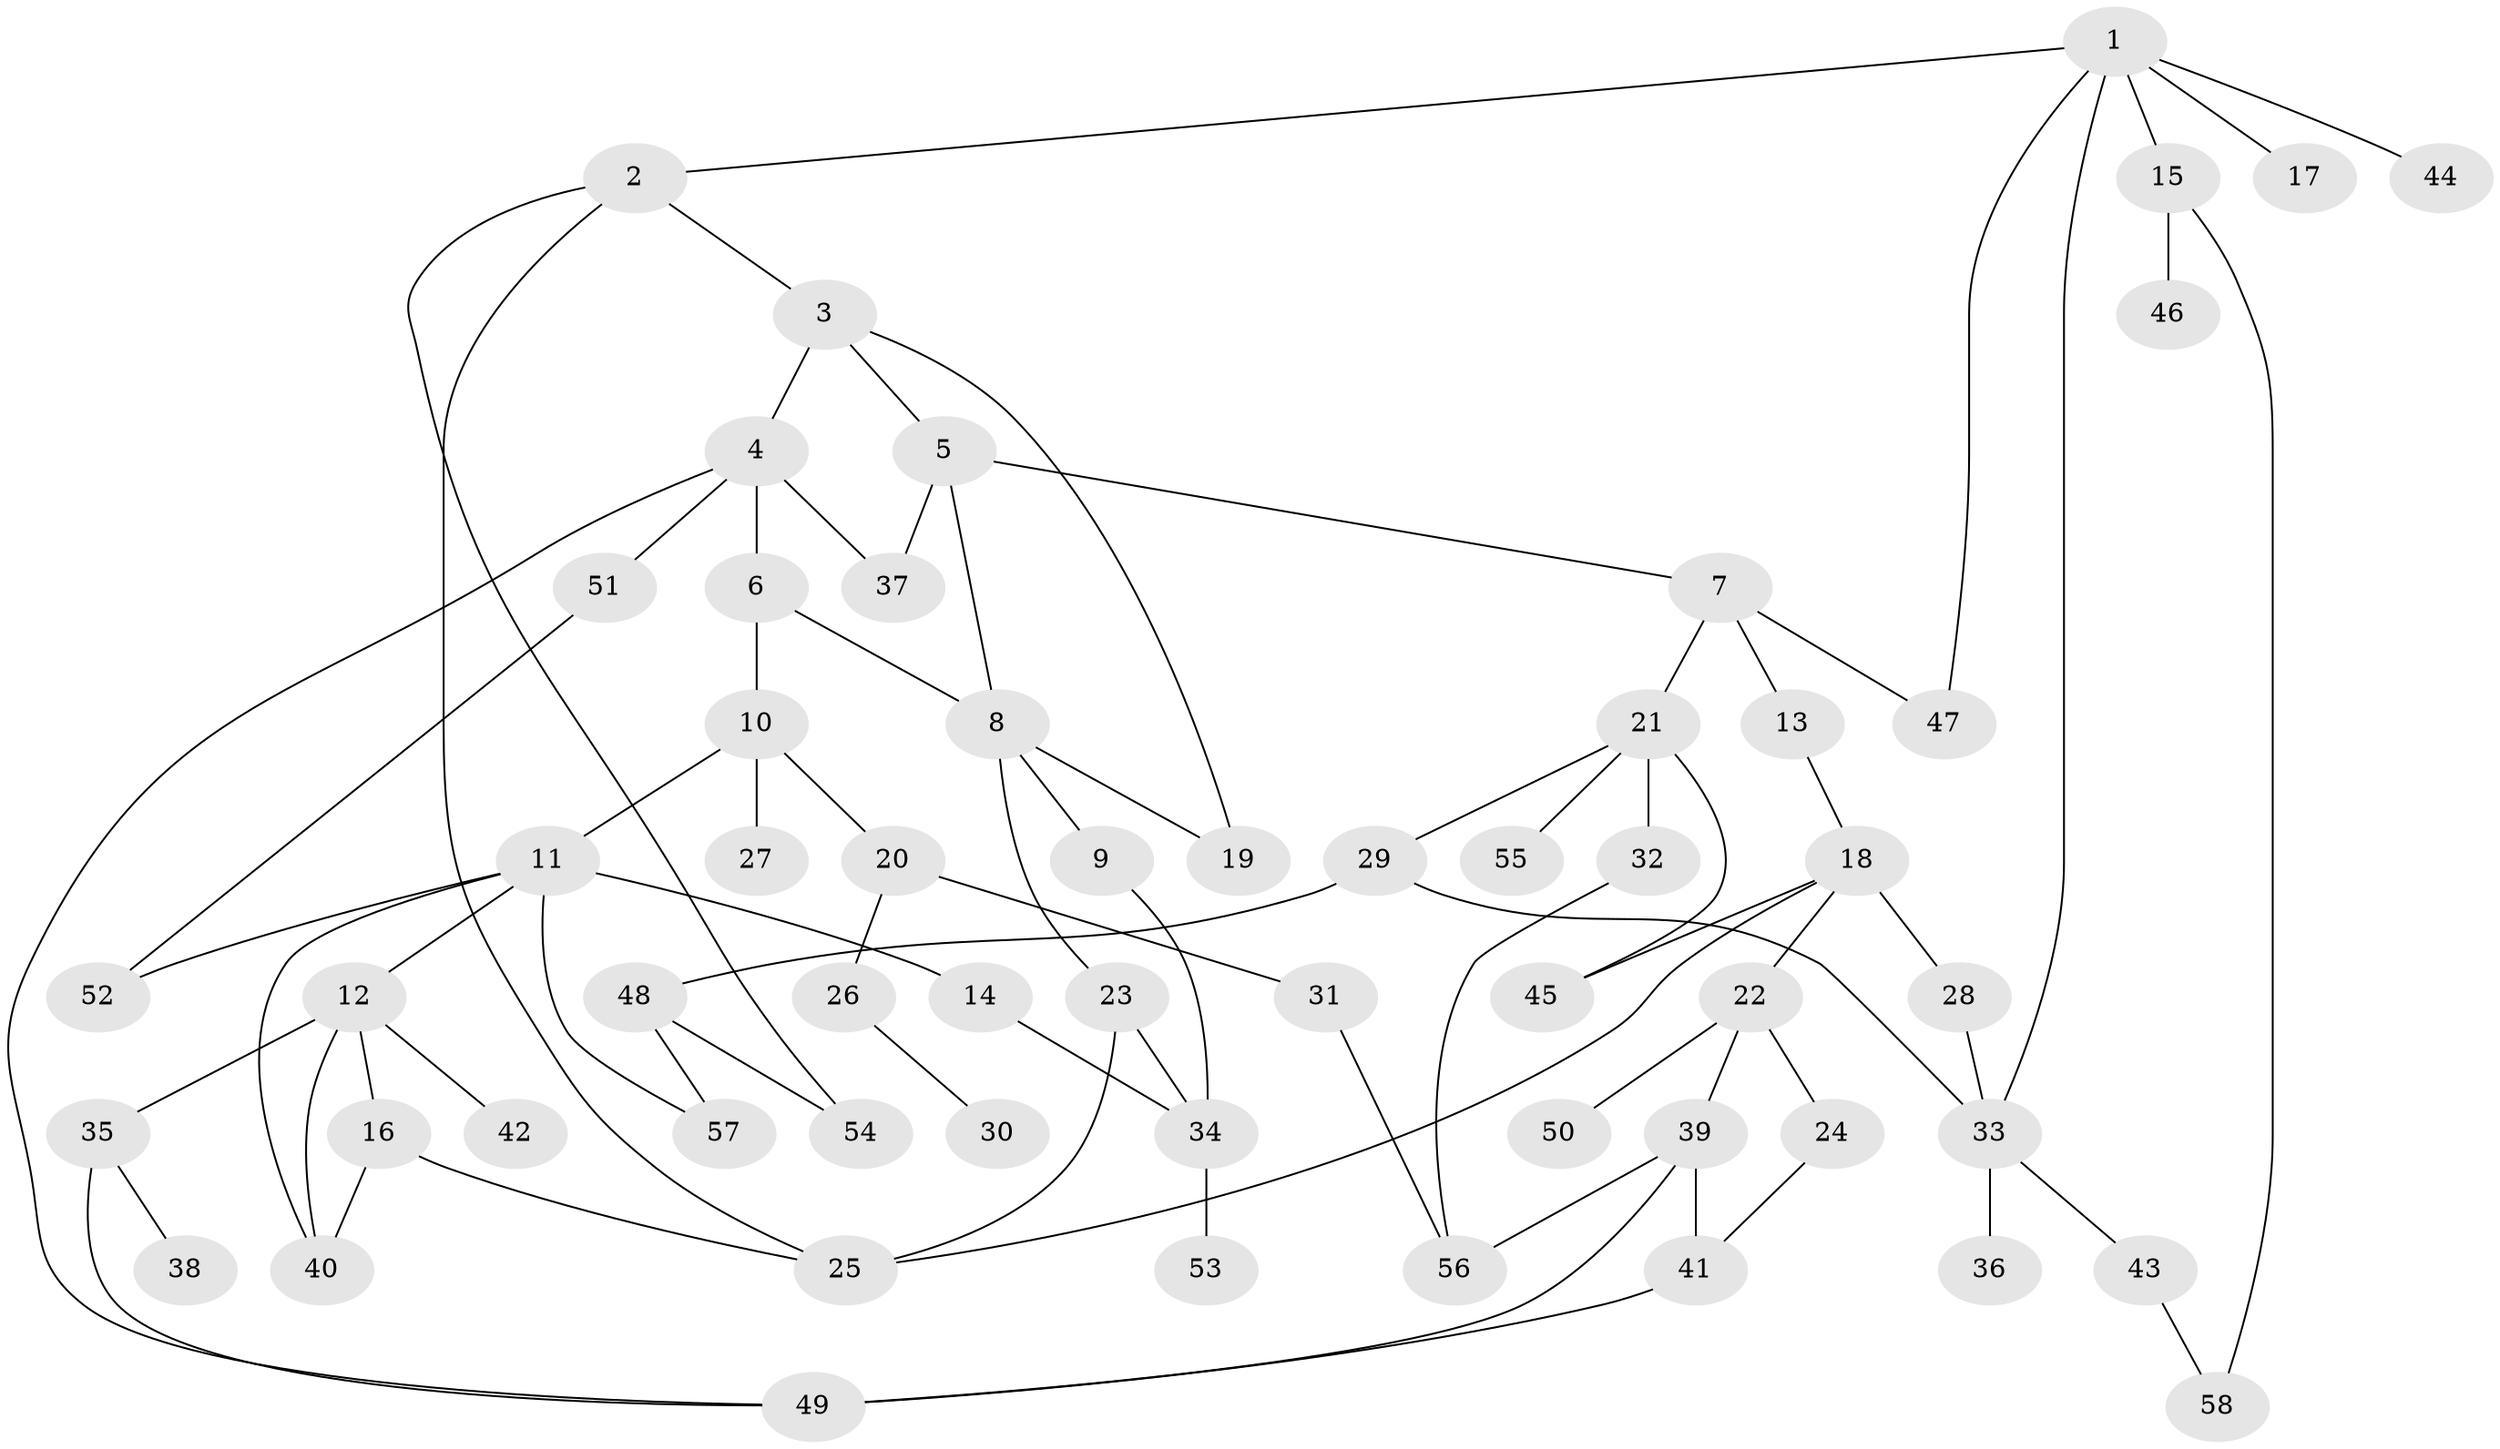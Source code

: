 // coarse degree distribution, {9: 0.027777777777777776, 6: 0.05555555555555555, 4: 0.1388888888888889, 5: 0.08333333333333333, 3: 0.3055555555555556, 2: 0.25, 1: 0.1388888888888889}
// Generated by graph-tools (version 1.1) at 2025/41/03/06/25 10:41:28]
// undirected, 58 vertices, 81 edges
graph export_dot {
graph [start="1"]
  node [color=gray90,style=filled];
  1;
  2;
  3;
  4;
  5;
  6;
  7;
  8;
  9;
  10;
  11;
  12;
  13;
  14;
  15;
  16;
  17;
  18;
  19;
  20;
  21;
  22;
  23;
  24;
  25;
  26;
  27;
  28;
  29;
  30;
  31;
  32;
  33;
  34;
  35;
  36;
  37;
  38;
  39;
  40;
  41;
  42;
  43;
  44;
  45;
  46;
  47;
  48;
  49;
  50;
  51;
  52;
  53;
  54;
  55;
  56;
  57;
  58;
  1 -- 2;
  1 -- 15;
  1 -- 17;
  1 -- 44;
  1 -- 47;
  1 -- 33;
  2 -- 3;
  2 -- 54;
  2 -- 25;
  3 -- 4;
  3 -- 5;
  3 -- 19;
  4 -- 6;
  4 -- 37;
  4 -- 51;
  4 -- 49;
  5 -- 7;
  5 -- 8;
  5 -- 37;
  6 -- 8;
  6 -- 10;
  7 -- 13;
  7 -- 21;
  7 -- 47;
  8 -- 9;
  8 -- 19;
  8 -- 23;
  9 -- 34;
  10 -- 11;
  10 -- 20;
  10 -- 27;
  11 -- 12;
  11 -- 14;
  11 -- 52;
  11 -- 40;
  11 -- 57;
  12 -- 16;
  12 -- 35;
  12 -- 40;
  12 -- 42;
  13 -- 18;
  14 -- 34;
  15 -- 46;
  15 -- 58;
  16 -- 25;
  16 -- 40;
  18 -- 22;
  18 -- 25;
  18 -- 28;
  18 -- 45;
  20 -- 26;
  20 -- 31;
  21 -- 29;
  21 -- 32;
  21 -- 55;
  21 -- 45;
  22 -- 24;
  22 -- 39;
  22 -- 50;
  23 -- 34;
  23 -- 25;
  24 -- 41;
  26 -- 30;
  28 -- 33;
  29 -- 33;
  29 -- 48;
  31 -- 56;
  32 -- 56;
  33 -- 36;
  33 -- 43;
  34 -- 53;
  35 -- 38;
  35 -- 49;
  39 -- 41;
  39 -- 49;
  39 -- 56;
  41 -- 49;
  43 -- 58;
  48 -- 57;
  48 -- 54;
  51 -- 52;
}
